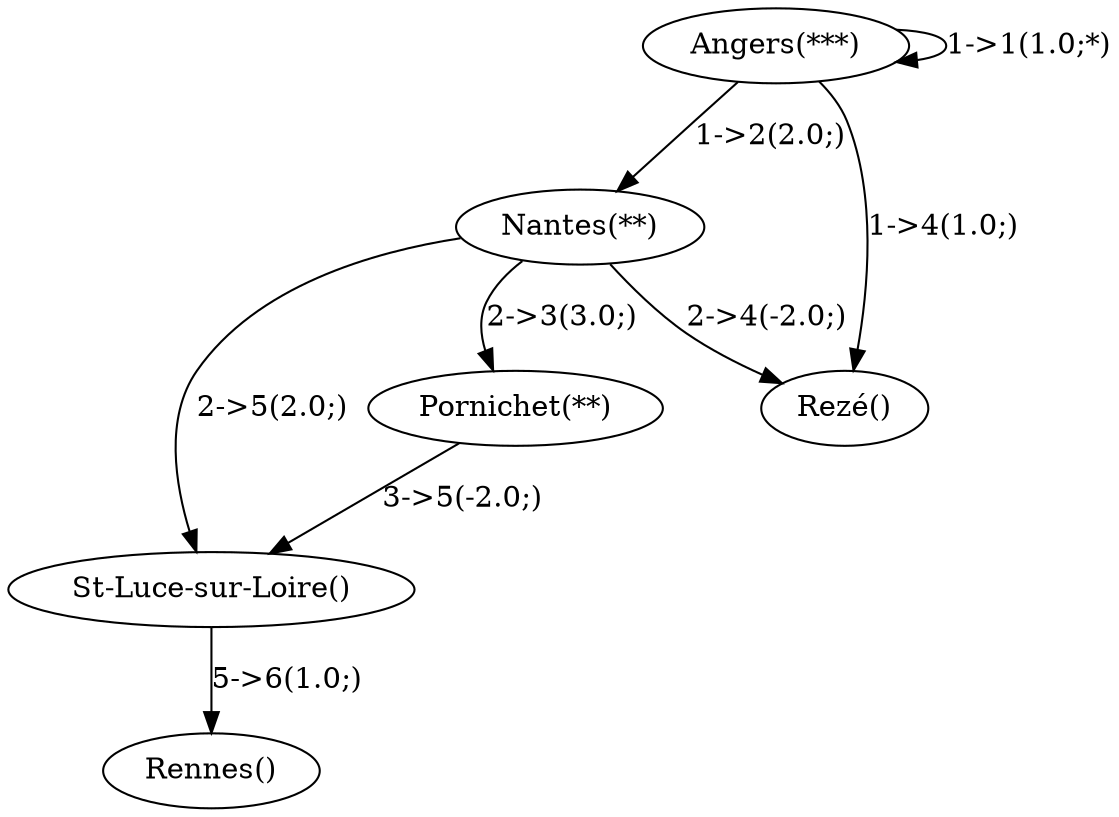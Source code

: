 digraph{
"Angers" [label="Angers(***)"];
"Nantes" [label="Nantes(**)"];
"Pornichet" [label="Pornichet(**)"];
"Rezé" [label="Rezé()"];
"St-Luce-sur-Loire" [label="St-Luce-sur-Loire()"];
"Rennes" [label="Rennes()"];
"Angers" -> "Angers" [label="1->1(1.0;*)"];
"Angers" -> "Nantes" [label="1->2(2.0;)"];
"Nantes" -> "Rezé" [label="2->4(-2.0;)"];
"Angers" -> "Rezé" [label="1->4(1.0;)"];
"Nantes" -> "Pornichet" [label="2->3(3.0;)"];
"Nantes" -> "St-Luce-sur-Loire" [label="2->5(2.0;)"];
"Pornichet" -> "St-Luce-sur-Loire" [label="3->5(-2.0;)"];
"St-Luce-sur-Loire" -> "Rennes" [label="5->6(1.0;)"];
}